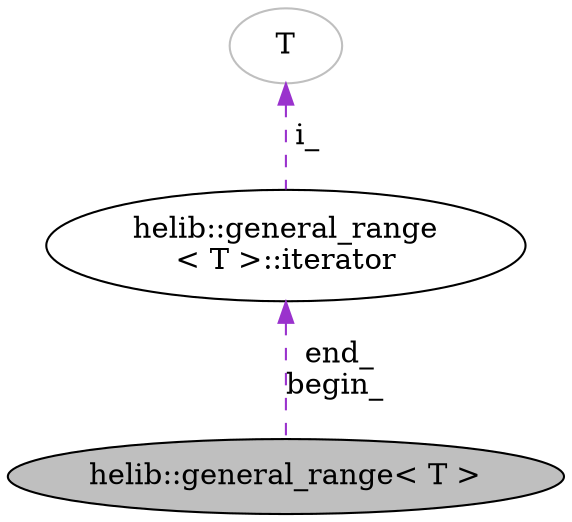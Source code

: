 digraph "helib::general_range&lt; T &gt;"
{
  N1 [label="helib::general_range\< T \>",color="black", fillcolor="grey75", style="filled", fontcolor="black"];
  N2 -> N1 [dir="back",color="darkorchid3",style="dashed",label=" end_\nbegin_" ];
  N2 [label="helib::general_range\l\< T \>::iterator",color="black", fillcolor="white", style="filled"];
  N3 -> N2 [dir="back",color="darkorchid3",style="dashed",label=" i_" ];
  N3 [label="T",color="grey75", fillcolor="white", style="filled"];
}
